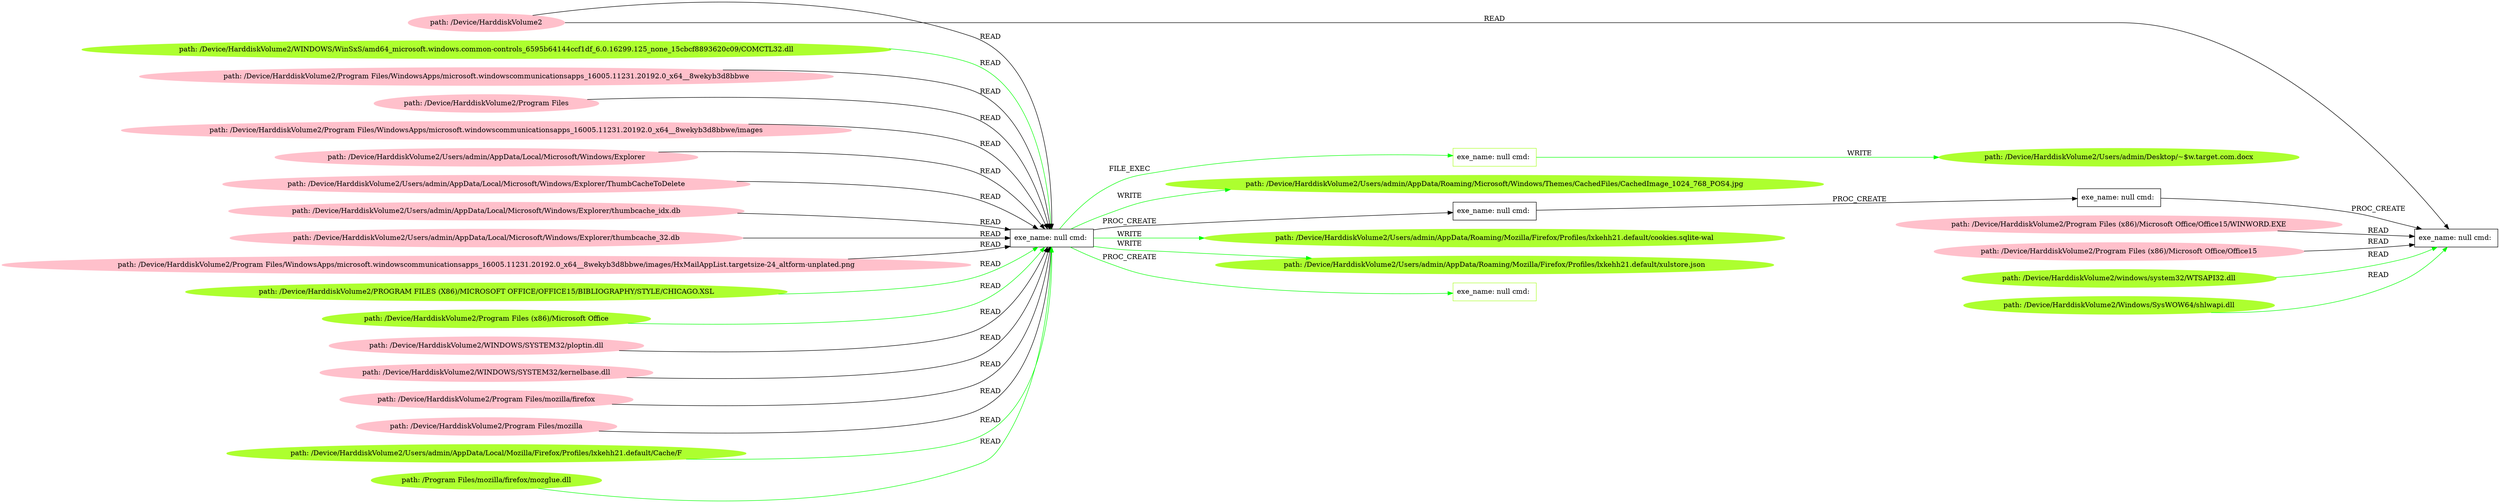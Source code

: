 digraph {
	rankdir=LR
	19 [label="exe_name: null cmd: " color=black shape=box style=solid]
	42 [label="exe_name: null cmd: " color=greenyellow shape=box style=solid]
	19 -> 42 [label=FILE_EXEC color=green]
	19 [label="exe_name: null cmd: " color=black shape=box style=solid]
	38 [label="path: /Device/HarddiskVolume2/Users/admin/AppData/Roaming/Microsoft/Windows/Themes/CachedFiles/CachedImage_1024_768_POS4.jpg" color=greenyellow shape=oval style=filled]
	19 -> 38 [label=WRITE color=green]
	40 [label="path: /Device/HarddiskVolume2/WINDOWS/WinSxS/amd64_microsoft.windows.common-controls_6595b64144ccf1df_6.0.16299.125_none_15cbcf8893620c09/COMCTL32.dll" color=greenyellow shape=oval style=filled]
	19 [label="exe_name: null cmd: " color=black shape=box style=solid]
	40 -> 19 [label=READ color=green]
	31 [label="path: /Device/HarddiskVolume2" color=pink shape=oval style=filled]
	19 [label="exe_name: null cmd: " color=black shape=box style=solid]
	31 -> 19 [label=READ color=black]
	15 [label="path: /Device/HarddiskVolume2/Program Files/WindowsApps/microsoft.windowscommunicationsapps_16005.11231.20192.0_x64__8wekyb3d8bbwe" color=pink shape=oval style=filled]
	19 [label="exe_name: null cmd: " color=black shape=box style=solid]
	15 -> 19 [label=READ color=black]
	6 [label="path: /Device/HarddiskVolume2/Program Files" color=pink shape=oval style=filled]
	19 [label="exe_name: null cmd: " color=black shape=box style=solid]
	6 -> 19 [label=READ color=black]
	5 [label="path: /Device/HarddiskVolume2/Program Files/WindowsApps/microsoft.windowscommunicationsapps_16005.11231.20192.0_x64__8wekyb3d8bbwe/images" color=pink shape=oval style=filled]
	19 [label="exe_name: null cmd: " color=black shape=box style=solid]
	5 -> 19 [label=READ color=black]
	29 [label="path: /Device/HarddiskVolume2/Users/admin/AppData/Local/Microsoft/Windows/Explorer" color=pink shape=oval style=filled]
	19 [label="exe_name: null cmd: " color=black shape=box style=solid]
	29 -> 19 [label=READ color=black]
	14 [label="path: /Device/HarddiskVolume2/Users/admin/AppData/Local/Microsoft/Windows/Explorer/ThumbCacheToDelete" color=pink shape=oval style=filled]
	19 [label="exe_name: null cmd: " color=black shape=box style=solid]
	14 -> 19 [label=READ color=black]
	18 [label="path: /Device/HarddiskVolume2/Users/admin/AppData/Local/Microsoft/Windows/Explorer/thumbcache_idx.db" color=pink shape=oval style=filled]
	19 [label="exe_name: null cmd: " color=black shape=box style=solid]
	18 -> 19 [label=READ color=black]
	12 [label="path: /Device/HarddiskVolume2/Users/admin/AppData/Local/Microsoft/Windows/Explorer/thumbcache_32.db" color=pink shape=oval style=filled]
	19 [label="exe_name: null cmd: " color=black shape=box style=solid]
	12 -> 19 [label=READ color=black]
	10 [label="path: /Device/HarddiskVolume2/Program Files/WindowsApps/microsoft.windowscommunicationsapps_16005.11231.20192.0_x64__8wekyb3d8bbwe/images/HxMailAppList.targetsize-24_altform-unplated.png" color=pink shape=oval style=filled]
	19 [label="exe_name: null cmd: " color=black shape=box style=solid]
	10 -> 19 [label=READ color=black]
	41 [label="path: /Device/HarddiskVolume2/PROGRAM FILES (X86)/MICROSOFT OFFICE/OFFICE15/BIBLIOGRAPHY/STYLE/CHICAGO.XSL" color=greenyellow shape=oval style=filled]
	19 [label="exe_name: null cmd: " color=black shape=box style=solid]
	41 -> 19 [label=READ color=green]
	34 [label="path: /Device/HarddiskVolume2/Program Files (x86)/Microsoft Office" color=greenyellow shape=oval style=filled]
	19 [label="exe_name: null cmd: " color=black shape=box style=solid]
	34 -> 19 [label=READ color=green]
	7 [label="path: /Device/HarddiskVolume2/WINDOWS/SYSTEM32/ploptin.dll" color=pink shape=oval style=filled]
	19 [label="exe_name: null cmd: " color=black shape=box style=solid]
	7 -> 19 [label=READ color=black]
	27 [label="path: /Device/HarddiskVolume2/WINDOWS/SYSTEM32/kernelbase.dll" color=pink shape=oval style=filled]
	19 [label="exe_name: null cmd: " color=black shape=box style=solid]
	27 -> 19 [label=READ color=black]
	11 [label="path: /Device/HarddiskVolume2/Program Files/mozilla/firefox" color=pink shape=oval style=filled]
	19 [label="exe_name: null cmd: " color=black shape=box style=solid]
	11 -> 19 [label=READ color=black]
	9 [label="path: /Device/HarddiskVolume2/Program Files/mozilla" color=pink shape=oval style=filled]
	19 [label="exe_name: null cmd: " color=black shape=box style=solid]
	9 -> 19 [label=READ color=black]
	19 [label="exe_name: null cmd: " color=black shape=box style=solid]
	16 [label="exe_name: null cmd: " color=black shape=box style=solid]
	19 -> 16 [label=PROC_CREATE color=black]
	16 [label="exe_name: null cmd: " color=black shape=box style=solid]
	23 [label="exe_name: null cmd: " color=black shape=box style=solid]
	16 -> 23 [label=PROC_CREATE color=black]
	23 [label="exe_name: null cmd: " color=black shape=box style=solid]
	0 [label="exe_name: null cmd: " color=black shape=box style=solid]
	23 -> 0 [label=PROC_CREATE color=black]
	13 [label="path: /Device/HarddiskVolume2/Program Files (x86)/Microsoft Office/Office15/WINWORD.EXE" color=pink shape=oval style=filled]
	0 [label="exe_name: null cmd: " color=black shape=box style=solid]
	13 -> 0 [label=READ color=black]
	31 [label="path: /Device/HarddiskVolume2" color=pink shape=oval style=filled]
	0 [label="exe_name: null cmd: " color=black shape=box style=solid]
	31 -> 0 [label=READ color=black]
	26 [label="path: /Device/HarddiskVolume2/Program Files (x86)/Microsoft Office/Office15" color=pink shape=oval style=filled]
	0 [label="exe_name: null cmd: " color=black shape=box style=solid]
	26 -> 0 [label=READ color=black]
	19 [label="exe_name: null cmd: " color=black shape=box style=solid]
	37 [label="path: /Device/HarddiskVolume2/Users/admin/AppData/Roaming/Mozilla/Firefox/Profiles/lxkehh21.default/cookies.sqlite-wal" color=greenyellow shape=oval style=filled]
	19 -> 37 [label=WRITE color=green]
	44 [label="path: /Device/HarddiskVolume2/Users/admin/AppData/Local/Mozilla/Firefox/Profiles/lxkehh21.default/Cache/F" color=greenyellow shape=oval style=filled]
	19 [label="exe_name: null cmd: " color=black shape=box style=solid]
	44 -> 19 [label=READ color=green]
	19 [label="exe_name: null cmd: " color=black shape=box style=solid]
	35 [label="path: /Device/HarddiskVolume2/Users/admin/AppData/Roaming/Mozilla/Firefox/Profiles/lxkehh21.default/xulstore.json" color=greenyellow shape=oval style=filled]
	19 -> 35 [label=WRITE color=green]
	42 [label="exe_name: null cmd: " color=greenyellow shape=box style=solid]
	43 [label="path: /Device/HarddiskVolume2/Users/admin/Desktop/~$w.target.com.docx" color=greenyellow shape=oval style=filled]
	42 -> 43 [label=WRITE color=green]
	36 [label="path: /Program Files/mozilla/firefox/mozglue.dll" color=greenyellow shape=oval style=filled]
	19 [label="exe_name: null cmd: " color=black shape=box style=solid]
	36 -> 19 [label=READ color=green]
	19 [label="exe_name: null cmd: " color=black shape=box style=solid]
	39 [label="exe_name: null cmd: " color=greenyellow shape=box style=solid]
	19 -> 39 [label=PROC_CREATE color=green]
	46 [label="path: /Device/HarddiskVolume2/windows/system32/WTSAPI32.dll" color=greenyellow shape=oval style=filled]
	0 [label="exe_name: null cmd: " color=black shape=box style=solid]
	46 -> 0 [label=READ color=green]
	45 [label="path: /Device/HarddiskVolume2/Windows/SysWOW64/shlwapi.dll" color=greenyellow shape=oval style=filled]
	0 [label="exe_name: null cmd: " color=black shape=box style=solid]
	45 -> 0 [label=READ color=green]
}
